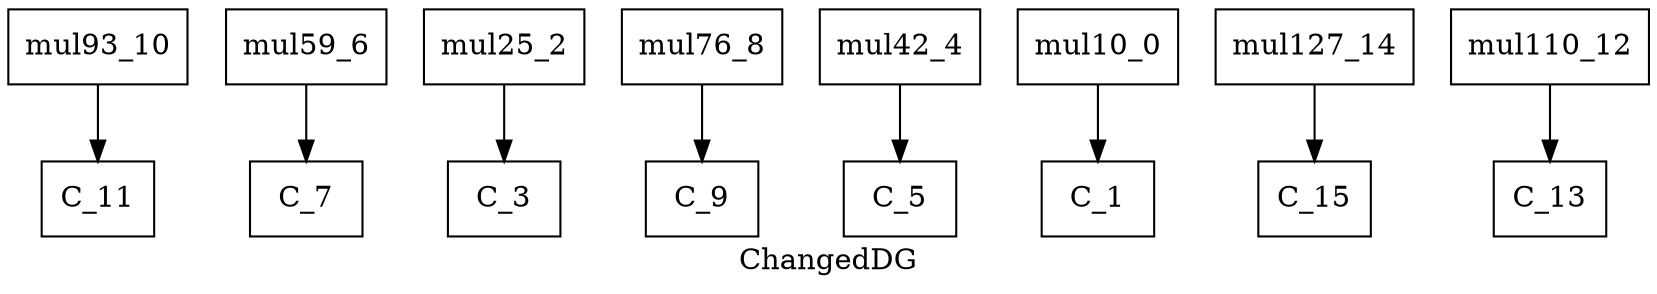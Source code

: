 digraph G {
	label="ChangedDG";
	Node0x84739b0[shape=record,label="{mul93_10}"];
	Node0x84739b0 -> Node0x8476198;
	Node0x8473ec8[shape=record,label="{mul59_6}"];
	Node0x8473ec8 -> Node0x847a178;
	Node0x8474588[shape=record,label="{C_3}"];
	Node0x84748d8[shape=record,label="{C_9}"];
	Node0x8475088[shape=record,label="{mul25_2}"];
	Node0x8475088 -> Node0x8474588;
	Node0x84755c8[shape=record,label="{C_5}"];
	Node0x8475b40[shape=record,label="{C_1}"];
	Node0x8476040[shape=record,label="{mul42_4}"];
	Node0x8476040 -> Node0x84755c8;
	Node0x8476198[shape=record,label="{C_11}"];
	Node0x8476fc8[shape=record,label="{mul76_8}"];
	Node0x8476fc8 -> Node0x84748d8;
	Node0x8477100[shape=record,label="{C_15}"];
	Node0x84774e8[shape=record,label="{mul110_12}"];
	Node0x84774e8 -> Node0x8479fa8;
	Node0x8478958[shape=record,label="{mul127_14}"];
	Node0x8478958 -> Node0x8477100;
	Node0x8478a00[shape=record,label="{mul10_0}"];
	Node0x8478a00 -> Node0x8475b40;
	Node0x8479fa8[shape=record,label="{C_13}"];
	Node0x847a178[shape=record,label="{C_7}"];
}
